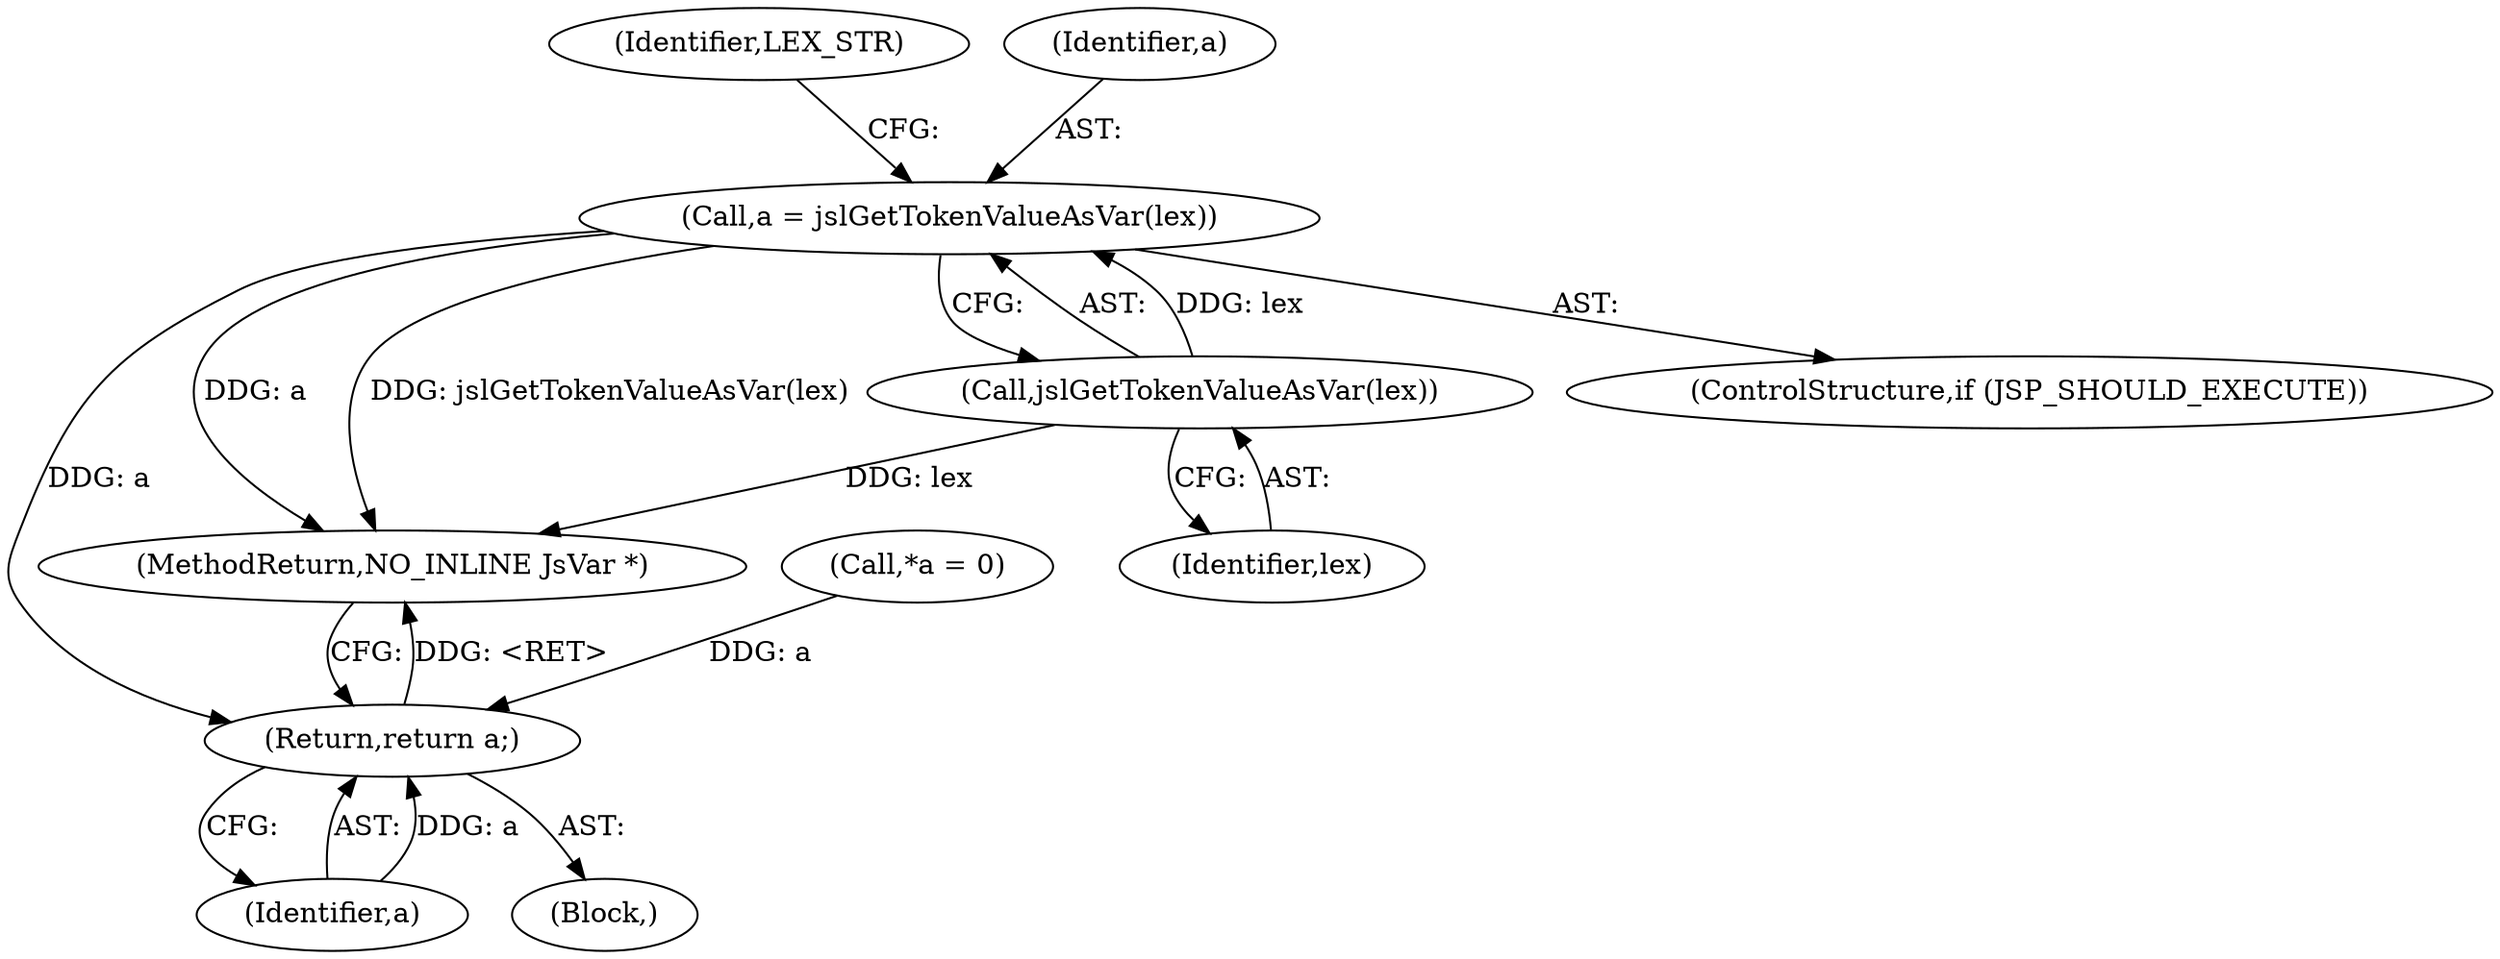 digraph "0_Espruino_bf4416ab9129ee3afd56739ea4e3cd0da5484b6b_1@pointer" {
"1000323" [label="(Call,a = jslGetTokenValueAsVar(lex))"];
"1000325" [label="(Call,jslGetTokenValueAsVar(lex))"];
"1000329" [label="(Return,return a;)"];
"1000330" [label="(Identifier,a)"];
"1000328" [label="(Identifier,LEX_STR)"];
"1000318" [label="(Call,*a = 0)"];
"1000325" [label="(Call,jslGetTokenValueAsVar(lex))"];
"1000619" [label="(MethodReturn,NO_INLINE JsVar *)"];
"1000321" [label="(ControlStructure,if (JSP_SHOULD_EXECUTE))"];
"1000316" [label="(Block,)"];
"1000323" [label="(Call,a = jslGetTokenValueAsVar(lex))"];
"1000329" [label="(Return,return a;)"];
"1000326" [label="(Identifier,lex)"];
"1000324" [label="(Identifier,a)"];
"1000323" -> "1000321"  [label="AST: "];
"1000323" -> "1000325"  [label="CFG: "];
"1000324" -> "1000323"  [label="AST: "];
"1000325" -> "1000323"  [label="AST: "];
"1000328" -> "1000323"  [label="CFG: "];
"1000323" -> "1000619"  [label="DDG: a"];
"1000323" -> "1000619"  [label="DDG: jslGetTokenValueAsVar(lex)"];
"1000325" -> "1000323"  [label="DDG: lex"];
"1000323" -> "1000329"  [label="DDG: a"];
"1000325" -> "1000326"  [label="CFG: "];
"1000326" -> "1000325"  [label="AST: "];
"1000325" -> "1000619"  [label="DDG: lex"];
"1000329" -> "1000316"  [label="AST: "];
"1000329" -> "1000330"  [label="CFG: "];
"1000330" -> "1000329"  [label="AST: "];
"1000619" -> "1000329"  [label="CFG: "];
"1000329" -> "1000619"  [label="DDG: <RET>"];
"1000330" -> "1000329"  [label="DDG: a"];
"1000318" -> "1000329"  [label="DDG: a"];
}
